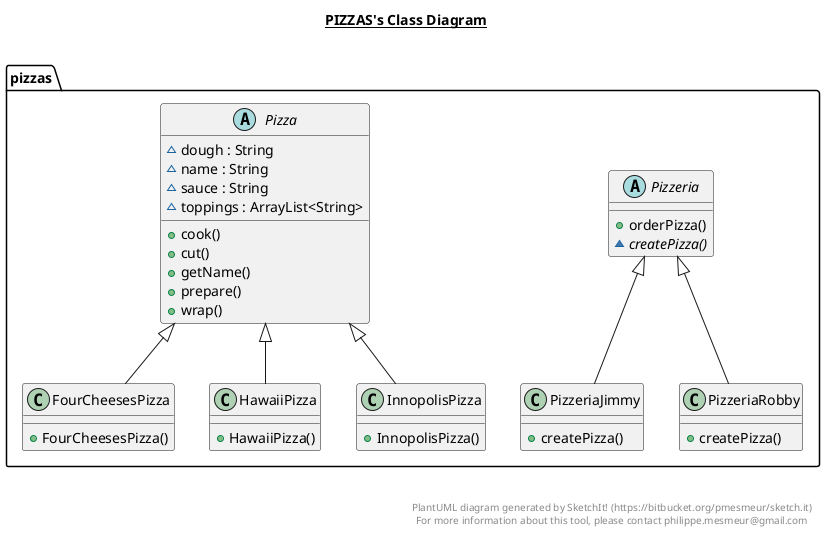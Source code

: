 @startuml

title __PIZZAS's Class Diagram__\n

  namespace pizzas {
    class pizzas.FourCheesesPizza {
        + FourCheesesPizza()
    }
  }
  

  namespace pizzas {
    class pizzas.HawaiiPizza {
        + HawaiiPizza()
    }
  }
  

  namespace pizzas {
    class pizzas.InnopolisPizza {
        + InnopolisPizza()
    }
  }
  

  namespace pizzas {
    abstract class pizzas.Pizza {
        ~ dough : String
        ~ name : String
        ~ sauce : String
        ~ toppings : ArrayList<String>
        + cook()
        + cut()
        + getName()
        + prepare()
        + wrap()
    }
  }
  

  namespace pizzas {
    abstract class pizzas.Pizzeria {
        + orderPizza()
        {abstract} ~ createPizza()
    }
  }
  

  namespace pizzas {
    class pizzas.PizzeriaJimmy {
        + createPizza()
    }
  }
  

  namespace pizzas {
    class pizzas.PizzeriaRobby {
        + createPizza()
    }
  }
  

  pizzas.FourCheesesPizza -up-|> pizzas.Pizza
  pizzas.HawaiiPizza -up-|> pizzas.Pizza
  pizzas.InnopolisPizza -up-|> pizzas.Pizza
  pizzas.PizzeriaJimmy -up-|> pizzas.Pizzeria
  pizzas.PizzeriaRobby -up-|> pizzas.Pizzeria


right footer


PlantUML diagram generated by SketchIt! (https://bitbucket.org/pmesmeur/sketch.it)
For more information about this tool, please contact philippe.mesmeur@gmail.com
endfooter

@enduml
